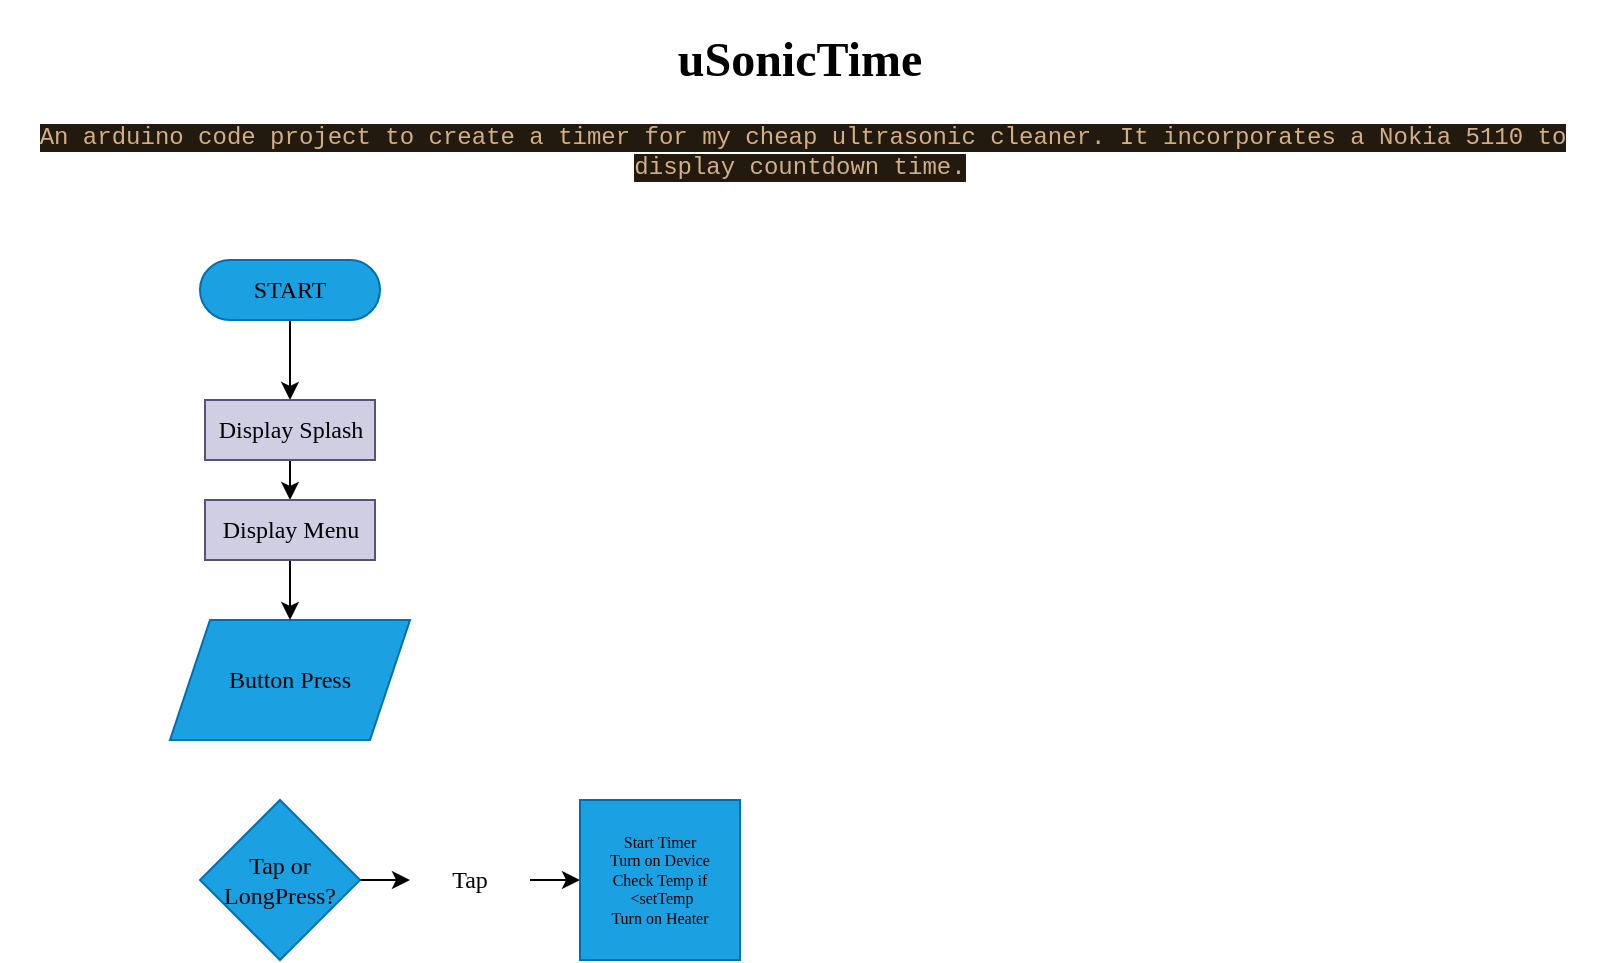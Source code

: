 <mxfile>
    <diagram id="PApxm8jZjVWmQAmR6UFd" name="Page-1">
        <mxGraphModel dx="383" dy="278" grid="1" gridSize="10" guides="1" tooltips="1" connect="1" arrows="1" fold="1" page="1" pageScale="1" pageWidth="850" pageHeight="1100" math="0" shadow="0">
            <root>
                <mxCell id="0"/>
                <mxCell id="1" parent="0"/>
                <mxCell id="8" style="edgeStyle=none;html=1;exitX=0.5;exitY=1;exitDx=0;exitDy=0;entryX=0.5;entryY=0;entryDx=0;entryDy=0;fontFamily=Comic Sans MS;fontSize=12;fontColor=#000000;" edge="1" parent="1" source="2" target="7">
                    <mxGeometry relative="1" as="geometry"/>
                </mxCell>
                <mxCell id="2" value="START" style="rounded=1;whiteSpace=wrap;html=1;strokeWidth=1;fillColor=#1ba1e2;fontColor=#000000;strokeColor=#006EAF;comic=0;fontFamily=Comic Sans MS;arcSize=45;absoluteArcSize=1;" vertex="1" parent="1">
                    <mxGeometry x="110" y="130" width="90" height="30" as="geometry"/>
                </mxCell>
                <mxCell id="3" value="&lt;h1&gt;uSonicTime&lt;/h1&gt;&lt;p&gt;&amp;nbsp;&lt;span style=&quot;background-color: rgb(34, 26, 15); color: rgb(211, 175, 134); font-family: &amp;quot;Comic Code Ligatures&amp;quot;, Menlo, Monaco, &amp;quot;Courier New&amp;quot;, monospace, Menlo, Monaco, &amp;quot;Courier New&amp;quot;, monospace;&quot;&gt;An arduino code project to create a timer for my cheap ultrasonic cleaner.  It incorporates a Nokia 5110 to display countdown time.&lt;/span&gt;&lt;/p&gt;" style="text;html=1;strokeColor=none;fillColor=none;spacing=5;spacingTop=-20;whiteSpace=wrap;overflow=hidden;rounded=0;comic=0;strokeWidth=1;fontFamily=Comic Sans MS;fontSize=12;fontColor=#000000;align=center;" vertex="1" parent="1">
                    <mxGeometry x="10" y="10" width="800" height="120" as="geometry"/>
                </mxCell>
                <mxCell id="11" style="edgeStyle=none;html=1;exitX=0.5;exitY=1;exitDx=0;exitDy=0;entryX=0.5;entryY=0;entryDx=0;entryDy=0;fontFamily=Comic Sans MS;fontSize=12;fontColor=#000000;" edge="1" parent="1" source="7" target="10">
                    <mxGeometry relative="1" as="geometry"/>
                </mxCell>
                <mxCell id="7" value="Display Splash" style="rounded=0;whiteSpace=wrap;html=1;comic=0;strokeColor=#56517e;strokeWidth=1;fontFamily=Comic Sans MS;fontSize=12;fillColor=#d0cee2;fontColor=#000000;" vertex="1" parent="1">
                    <mxGeometry x="112.5" y="200" width="85" height="30" as="geometry"/>
                </mxCell>
                <mxCell id="9" value="Button Press" style="shape=parallelogram;perimeter=parallelogramPerimeter;whiteSpace=wrap;html=1;fixedSize=1;rounded=0;comic=0;strokeColor=#006EAF;strokeWidth=1;fontFamily=Comic Sans MS;fontSize=12;fontColor=#000000;fillColor=#1ba1e2;" vertex="1" parent="1">
                    <mxGeometry x="95" y="310" width="120" height="60" as="geometry"/>
                </mxCell>
                <mxCell id="12" style="edgeStyle=none;html=1;exitX=0.5;exitY=1;exitDx=0;exitDy=0;entryX=0.5;entryY=0;entryDx=0;entryDy=0;fontFamily=Comic Sans MS;fontSize=12;fontColor=#000000;" edge="1" parent="1" source="10" target="9">
                    <mxGeometry relative="1" as="geometry"/>
                </mxCell>
                <mxCell id="10" value="Display Menu" style="rounded=0;whiteSpace=wrap;html=1;comic=0;strokeColor=#56517e;strokeWidth=1;fontFamily=Comic Sans MS;fontSize=12;fillColor=#d0cee2;fontColor=#000000;" vertex="1" parent="1">
                    <mxGeometry x="112.5" y="250" width="85" height="30" as="geometry"/>
                </mxCell>
                <mxCell id="14" style="edgeStyle=none;html=1;exitX=1;exitY=0.5;exitDx=0;exitDy=0;fontFamily=Comic Sans MS;fontSize=12;fontColor=#000000;" edge="1" parent="1" source="13" target="15">
                    <mxGeometry relative="1" as="geometry">
                        <mxPoint x="270.0" y="440.182" as="targetPoint"/>
                    </mxGeometry>
                </mxCell>
                <mxCell id="13" value="Tap or LongPress?&lt;br&gt;" style="rhombus;whiteSpace=wrap;html=1;rounded=0;comic=0;strokeColor=#006EAF;strokeWidth=1;fontFamily=Comic Sans MS;fontSize=12;fontColor=#000000;fillColor=#1ba1e2;" vertex="1" parent="1">
                    <mxGeometry x="110" y="400" width="80" height="80" as="geometry"/>
                </mxCell>
                <mxCell id="17" style="edgeStyle=none;html=1;exitX=1;exitY=0.5;exitDx=0;exitDy=0;entryX=0;entryY=0.5;entryDx=0;entryDy=0;fontFamily=Comic Sans MS;fontSize=12;fontColor=#000000;" edge="1" parent="1" source="15" target="16">
                    <mxGeometry relative="1" as="geometry"/>
                </mxCell>
                <mxCell id="15" value="Tap" style="text;html=1;align=center;verticalAlign=middle;whiteSpace=wrap;rounded=0;comic=0;strokeWidth=1;fontFamily=Comic Sans MS;fontSize=12;" vertex="1" parent="1">
                    <mxGeometry x="215.0" y="425.002" width="60" height="30" as="geometry"/>
                </mxCell>
                <mxCell id="16" value="Start Timer&lt;br style=&quot;font-size: 8px;&quot;&gt;Turn on Device&lt;br style=&quot;font-size: 8px;&quot;&gt;Check Temp if&lt;br&gt;&amp;nbsp;&amp;lt;setTemp&lt;br style=&quot;font-size: 8px;&quot;&gt;Turn on Heater" style="whiteSpace=wrap;html=1;aspect=fixed;rounded=0;comic=0;strokeColor=#006EAF;strokeWidth=1;fontFamily=Comic Sans MS;fontSize=8;fontColor=#000000;fillColor=#1ba1e2;" vertex="1" parent="1">
                    <mxGeometry x="300" y="400" width="80" height="80" as="geometry"/>
                </mxCell>
            </root>
        </mxGraphModel>
    </diagram>
</mxfile>